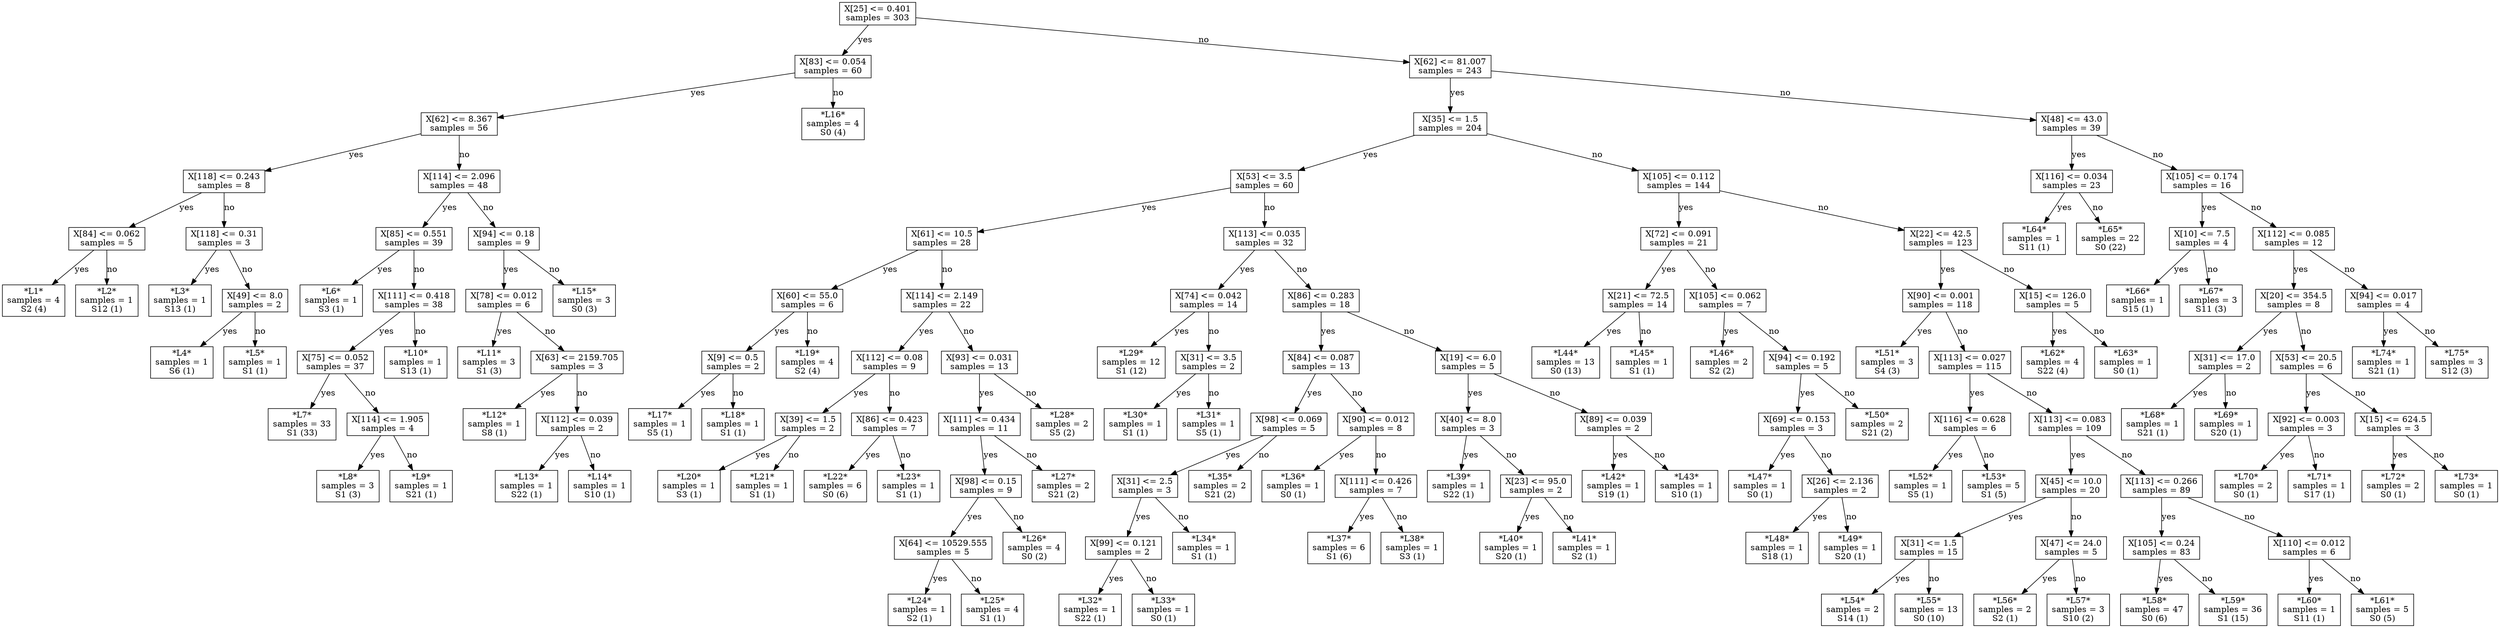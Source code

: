 digraph Tree {
node [shape=box] ;
0 [label="X[25] <= 0.401\nsamples = 303\n"] ;
1 [label="X[83] <= 0.054\nsamples = 60\n"] ;
0 -> 1 [label="yes"];
2 [label="X[62] <= 8.367\nsamples = 56\n"] ;
1 -> 2 [label="yes"];
3 [label="X[118] <= 0.243\nsamples = 8\n"] ;
2 -> 3 [label="yes"];
4 [label="X[84] <= 0.062\nsamples = 5\n"] ;
3 -> 4 [label="yes"];
5 [label="*L1*\nsamples = 4\nS2 (4)\n"] ;
4 -> 5 [label="yes"];
6 [label="*L2*\nsamples = 1\nS12 (1)\n"] ;
4 -> 6 [label="no"];
7 [label="X[118] <= 0.31\nsamples = 3\n"] ;
3 -> 7 [label="no"];
8 [label="*L3*\nsamples = 1\nS13 (1)\n"] ;
7 -> 8 [label="yes"];
9 [label="X[49] <= 8.0\nsamples = 2\n"] ;
7 -> 9 [label="no"];
10 [label="*L4*\nsamples = 1\nS6 (1)\n"] ;
9 -> 10 [label="yes"];
11 [label="*L5*\nsamples = 1\nS1 (1)\n"] ;
9 -> 11 [label="no"];
12 [label="X[114] <= 2.096\nsamples = 48\n"] ;
2 -> 12 [label="no"];
13 [label="X[85] <= 0.551\nsamples = 39\n"] ;
12 -> 13 [label="yes"];
14 [label="*L6*\nsamples = 1\nS3 (1)\n"] ;
13 -> 14 [label="yes"];
15 [label="X[111] <= 0.418\nsamples = 38\n"] ;
13 -> 15 [label="no"];
16 [label="X[75] <= 0.052\nsamples = 37\n"] ;
15 -> 16 [label="yes"];
17 [label="*L7*\nsamples = 33\nS1 (33)\n"] ;
16 -> 17 [label="yes"];
18 [label="X[114] <= 1.905\nsamples = 4\n"] ;
16 -> 18 [label="no"];
19 [label="*L8*\nsamples = 3\nS1 (3)\n"] ;
18 -> 19 [label="yes"];
20 [label="*L9*\nsamples = 1\nS21 (1)\n"] ;
18 -> 20 [label="no"];
21 [label="*L10*\nsamples = 1\nS13 (1)\n"] ;
15 -> 21 [label="no"];
22 [label="X[94] <= 0.18\nsamples = 9\n"] ;
12 -> 22 [label="no"];
23 [label="X[78] <= 0.012\nsamples = 6\n"] ;
22 -> 23 [label="yes"];
24 [label="*L11*\nsamples = 3\nS1 (3)\n"] ;
23 -> 24 [label="yes"];
25 [label="X[63] <= 2159.705\nsamples = 3\n"] ;
23 -> 25 [label="no"];
26 [label="*L12*\nsamples = 1\nS8 (1)\n"] ;
25 -> 26 [label="yes"];
27 [label="X[112] <= 0.039\nsamples = 2\n"] ;
25 -> 27 [label="no"];
28 [label="*L13*\nsamples = 1\nS22 (1)\n"] ;
27 -> 28 [label="yes"];
29 [label="*L14*\nsamples = 1\nS10 (1)\n"] ;
27 -> 29 [label="no"];
30 [label="*L15*\nsamples = 3\nS0 (3)\n"] ;
22 -> 30 [label="no"];
31 [label="*L16*\nsamples = 4\nS0 (4)\n"] ;
1 -> 31 [label="no"];
32 [label="X[62] <= 81.007\nsamples = 243\n"] ;
0 -> 32 [label="no"];
33 [label="X[35] <= 1.5\nsamples = 204\n"] ;
32 -> 33 [label="yes"];
34 [label="X[53] <= 3.5\nsamples = 60\n"] ;
33 -> 34 [label="yes"];
35 [label="X[61] <= 10.5\nsamples = 28\n"] ;
34 -> 35 [label="yes"];
36 [label="X[60] <= 55.0\nsamples = 6\n"] ;
35 -> 36 [label="yes"];
37 [label="X[9] <= 0.5\nsamples = 2\n"] ;
36 -> 37 [label="yes"];
38 [label="*L17*\nsamples = 1\nS5 (1)\n"] ;
37 -> 38 [label="yes"];
39 [label="*L18*\nsamples = 1\nS1 (1)\n"] ;
37 -> 39 [label="no"];
40 [label="*L19*\nsamples = 4\nS2 (4)\n"] ;
36 -> 40 [label="no"];
41 [label="X[114] <= 2.149\nsamples = 22\n"] ;
35 -> 41 [label="no"];
42 [label="X[112] <= 0.08\nsamples = 9\n"] ;
41 -> 42 [label="yes"];
43 [label="X[39] <= 1.5\nsamples = 2\n"] ;
42 -> 43 [label="yes"];
44 [label="*L20*\nsamples = 1\nS3 (1)\n"] ;
43 -> 44 [label="yes"];
45 [label="*L21*\nsamples = 1\nS1 (1)\n"] ;
43 -> 45 [label="no"];
46 [label="X[86] <= 0.423\nsamples = 7\n"] ;
42 -> 46 [label="no"];
47 [label="*L22*\nsamples = 6\nS0 (6)\n"] ;
46 -> 47 [label="yes"];
48 [label="*L23*\nsamples = 1\nS1 (1)\n"] ;
46 -> 48 [label="no"];
49 [label="X[93] <= 0.031\nsamples = 13\n"] ;
41 -> 49 [label="no"];
50 [label="X[111] <= 0.434\nsamples = 11\n"] ;
49 -> 50 [label="yes"];
51 [label="X[98] <= 0.15\nsamples = 9\n"] ;
50 -> 51 [label="yes"];
52 [label="X[64] <= 10529.555\nsamples = 5\n"] ;
51 -> 52 [label="yes"];
53 [label="*L24*\nsamples = 1\nS2 (1)\n"] ;
52 -> 53 [label="yes"];
54 [label="*L25*\nsamples = 4\nS1 (1)\n"] ;
52 -> 54 [label="no"];
55 [label="*L26*\nsamples = 4\nS0 (2)\n"] ;
51 -> 55 [label="no"];
56 [label="*L27*\nsamples = 2\nS21 (2)\n"] ;
50 -> 56 [label="no"];
57 [label="*L28*\nsamples = 2\nS5 (2)\n"] ;
49 -> 57 [label="no"];
58 [label="X[113] <= 0.035\nsamples = 32\n"] ;
34 -> 58 [label="no"];
59 [label="X[74] <= 0.042\nsamples = 14\n"] ;
58 -> 59 [label="yes"];
60 [label="*L29*\nsamples = 12\nS1 (12)\n"] ;
59 -> 60 [label="yes"];
61 [label="X[31] <= 3.5\nsamples = 2\n"] ;
59 -> 61 [label="no"];
62 [label="*L30*\nsamples = 1\nS1 (1)\n"] ;
61 -> 62 [label="yes"];
63 [label="*L31*\nsamples = 1\nS5 (1)\n"] ;
61 -> 63 [label="no"];
64 [label="X[86] <= 0.283\nsamples = 18\n"] ;
58 -> 64 [label="no"];
65 [label="X[84] <= 0.087\nsamples = 13\n"] ;
64 -> 65 [label="yes"];
66 [label="X[98] <= 0.069\nsamples = 5\n"] ;
65 -> 66 [label="yes"];
67 [label="X[31] <= 2.5\nsamples = 3\n"] ;
66 -> 67 [label="yes"];
68 [label="X[99] <= 0.121\nsamples = 2\n"] ;
67 -> 68 [label="yes"];
69 [label="*L32*\nsamples = 1\nS22 (1)\n"] ;
68 -> 69 [label="yes"];
70 [label="*L33*\nsamples = 1\nS0 (1)\n"] ;
68 -> 70 [label="no"];
71 [label="*L34*\nsamples = 1\nS1 (1)\n"] ;
67 -> 71 [label="no"];
72 [label="*L35*\nsamples = 2\nS21 (2)\n"] ;
66 -> 72 [label="no"];
73 [label="X[90] <= 0.012\nsamples = 8\n"] ;
65 -> 73 [label="no"];
74 [label="*L36*\nsamples = 1\nS0 (1)\n"] ;
73 -> 74 [label="yes"];
75 [label="X[111] <= 0.426\nsamples = 7\n"] ;
73 -> 75 [label="no"];
76 [label="*L37*\nsamples = 6\nS1 (6)\n"] ;
75 -> 76 [label="yes"];
77 [label="*L38*\nsamples = 1\nS3 (1)\n"] ;
75 -> 77 [label="no"];
78 [label="X[19] <= 6.0\nsamples = 5\n"] ;
64 -> 78 [label="no"];
79 [label="X[40] <= 8.0\nsamples = 3\n"] ;
78 -> 79 [label="yes"];
80 [label="*L39*\nsamples = 1\nS22 (1)\n"] ;
79 -> 80 [label="yes"];
81 [label="X[23] <= 95.0\nsamples = 2\n"] ;
79 -> 81 [label="no"];
82 [label="*L40*\nsamples = 1\nS20 (1)\n"] ;
81 -> 82 [label="yes"];
83 [label="*L41*\nsamples = 1\nS2 (1)\n"] ;
81 -> 83 [label="no"];
84 [label="X[89] <= 0.039\nsamples = 2\n"] ;
78 -> 84 [label="no"];
85 [label="*L42*\nsamples = 1\nS19 (1)\n"] ;
84 -> 85 [label="yes"];
86 [label="*L43*\nsamples = 1\nS10 (1)\n"] ;
84 -> 86 [label="no"];
87 [label="X[105] <= 0.112\nsamples = 144\n"] ;
33 -> 87 [label="no"];
88 [label="X[72] <= 0.091\nsamples = 21\n"] ;
87 -> 88 [label="yes"];
89 [label="X[21] <= 72.5\nsamples = 14\n"] ;
88 -> 89 [label="yes"];
90 [label="*L44*\nsamples = 13\nS0 (13)\n"] ;
89 -> 90 [label="yes"];
91 [label="*L45*\nsamples = 1\nS1 (1)\n"] ;
89 -> 91 [label="no"];
92 [label="X[105] <= 0.062\nsamples = 7\n"] ;
88 -> 92 [label="no"];
93 [label="*L46*\nsamples = 2\nS2 (2)\n"] ;
92 -> 93 [label="yes"];
94 [label="X[94] <= 0.192\nsamples = 5\n"] ;
92 -> 94 [label="no"];
95 [label="X[69] <= 0.153\nsamples = 3\n"] ;
94 -> 95 [label="yes"];
96 [label="*L47*\nsamples = 1\nS0 (1)\n"] ;
95 -> 96 [label="yes"];
97 [label="X[26] <= 2.136\nsamples = 2\n"] ;
95 -> 97 [label="no"];
98 [label="*L48*\nsamples = 1\nS18 (1)\n"] ;
97 -> 98 [label="yes"];
99 [label="*L49*\nsamples = 1\nS20 (1)\n"] ;
97 -> 99 [label="no"];
100 [label="*L50*\nsamples = 2\nS21 (2)\n"] ;
94 -> 100 [label="no"];
101 [label="X[22] <= 42.5\nsamples = 123\n"] ;
87 -> 101 [label="no"];
102 [label="X[90] <= 0.001\nsamples = 118\n"] ;
101 -> 102 [label="yes"];
103 [label="*L51*\nsamples = 3\nS4 (3)\n"] ;
102 -> 103 [label="yes"];
104 [label="X[113] <= 0.027\nsamples = 115\n"] ;
102 -> 104 [label="no"];
105 [label="X[116] <= 0.628\nsamples = 6\n"] ;
104 -> 105 [label="yes"];
106 [label="*L52*\nsamples = 1\nS5 (1)\n"] ;
105 -> 106 [label="yes"];
107 [label="*L53*\nsamples = 5\nS1 (5)\n"] ;
105 -> 107 [label="no"];
108 [label="X[113] <= 0.083\nsamples = 109\n"] ;
104 -> 108 [label="no"];
109 [label="X[45] <= 10.0\nsamples = 20\n"] ;
108 -> 109 [label="yes"];
110 [label="X[31] <= 1.5\nsamples = 15\n"] ;
109 -> 110 [label="yes"];
111 [label="*L54*\nsamples = 2\nS14 (1)\n"] ;
110 -> 111 [label="yes"];
112 [label="*L55*\nsamples = 13\nS0 (10)\n"] ;
110 -> 112 [label="no"];
113 [label="X[47] <= 24.0\nsamples = 5\n"] ;
109 -> 113 [label="no"];
114 [label="*L56*\nsamples = 2\nS2 (1)\n"] ;
113 -> 114 [label="yes"];
115 [label="*L57*\nsamples = 3\nS10 (2)\n"] ;
113 -> 115 [label="no"];
116 [label="X[113] <= 0.266\nsamples = 89\n"] ;
108 -> 116 [label="no"];
117 [label="X[105] <= 0.24\nsamples = 83\n"] ;
116 -> 117 [label="yes"];
118 [label="*L58*\nsamples = 47\nS0 (6)\n"] ;
117 -> 118 [label="yes"];
119 [label="*L59*\nsamples = 36\nS1 (15)\n"] ;
117 -> 119 [label="no"];
120 [label="X[110] <= 0.012\nsamples = 6\n"] ;
116 -> 120 [label="no"];
121 [label="*L60*\nsamples = 1\nS11 (1)\n"] ;
120 -> 121 [label="yes"];
122 [label="*L61*\nsamples = 5\nS0 (5)\n"] ;
120 -> 122 [label="no"];
123 [label="X[15] <= 126.0\nsamples = 5\n"] ;
101 -> 123 [label="no"];
124 [label="*L62*\nsamples = 4\nS22 (4)\n"] ;
123 -> 124 [label="yes"];
125 [label="*L63*\nsamples = 1\nS0 (1)\n"] ;
123 -> 125 [label="no"];
126 [label="X[48] <= 43.0\nsamples = 39\n"] ;
32 -> 126 [label="no"];
127 [label="X[116] <= 0.034\nsamples = 23\n"] ;
126 -> 127 [label="yes"];
128 [label="*L64*\nsamples = 1\nS11 (1)\n"] ;
127 -> 128 [label="yes"];
129 [label="*L65*\nsamples = 22\nS0 (22)\n"] ;
127 -> 129 [label="no"];
130 [label="X[105] <= 0.174\nsamples = 16\n"] ;
126 -> 130 [label="no"];
131 [label="X[10] <= 7.5\nsamples = 4\n"] ;
130 -> 131 [label="yes"];
132 [label="*L66*\nsamples = 1\nS15 (1)\n"] ;
131 -> 132 [label="yes"];
133 [label="*L67*\nsamples = 3\nS11 (3)\n"] ;
131 -> 133 [label="no"];
134 [label="X[112] <= 0.085\nsamples = 12\n"] ;
130 -> 134 [label="no"];
135 [label="X[20] <= 354.5\nsamples = 8\n"] ;
134 -> 135 [label="yes"];
136 [label="X[31] <= 17.0\nsamples = 2\n"] ;
135 -> 136 [label="yes"];
137 [label="*L68*\nsamples = 1\nS21 (1)\n"] ;
136 -> 137 [label="yes"];
138 [label="*L69*\nsamples = 1\nS20 (1)\n"] ;
136 -> 138 [label="no"];
139 [label="X[53] <= 20.5\nsamples = 6\n"] ;
135 -> 139 [label="no"];
140 [label="X[92] <= 0.003\nsamples = 3\n"] ;
139 -> 140 [label="yes"];
141 [label="*L70*\nsamples = 2\nS0 (1)\n"] ;
140 -> 141 [label="yes"];
142 [label="*L71*\nsamples = 1\nS17 (1)\n"] ;
140 -> 142 [label="no"];
143 [label="X[15] <= 624.5\nsamples = 3\n"] ;
139 -> 143 [label="no"];
144 [label="*L72*\nsamples = 2\nS0 (1)\n"] ;
143 -> 144 [label="yes"];
145 [label="*L73*\nsamples = 1\nS0 (1)\n"] ;
143 -> 145 [label="no"];
146 [label="X[94] <= 0.017\nsamples = 4\n"] ;
134 -> 146 [label="no"];
147 [label="*L74*\nsamples = 1\nS21 (1)\n"] ;
146 -> 147 [label="yes"];
148 [label="*L75*\nsamples = 3\nS12 (3)\n"] ;
146 -> 148 [label="no"];
}
